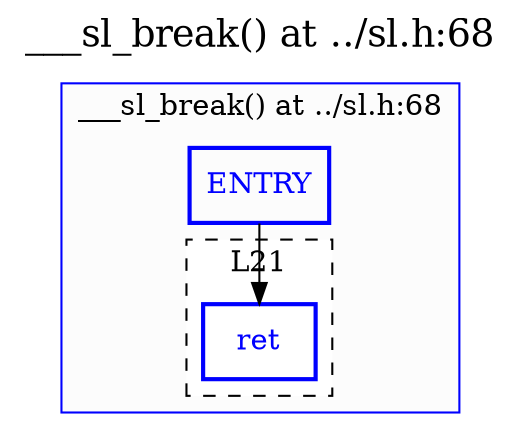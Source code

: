 digraph "___sl_break() at ../sl.h:68" {
	label=<<FONT POINT-SIZE="18">___sl_break() at ../sl.h:68</FONT>>;
	labelloc=t;
subgraph "cluster___sl_break.L21" {
	label="___sl_break() at ../sl.h:68";
	color=blue;
	bgcolor=gray99;
	URL="sl.h.svg";
	"___sl_break..0" [shape=box, color=blue, fontcolor=blue, style=bold, label=ENTRY];
	"___sl_break..0" -> "___sl_break.L21.0" [color=black];
subgraph "cluster___sl_break::L21" {
	label="L21";
	color=black;
	bgcolor=white;
	style=dashed;
	URL="";
	"___sl_break.L21.0" [shape=box, color=blue, fontcolor=blue, style=bold, label=ret];
}
}
}
